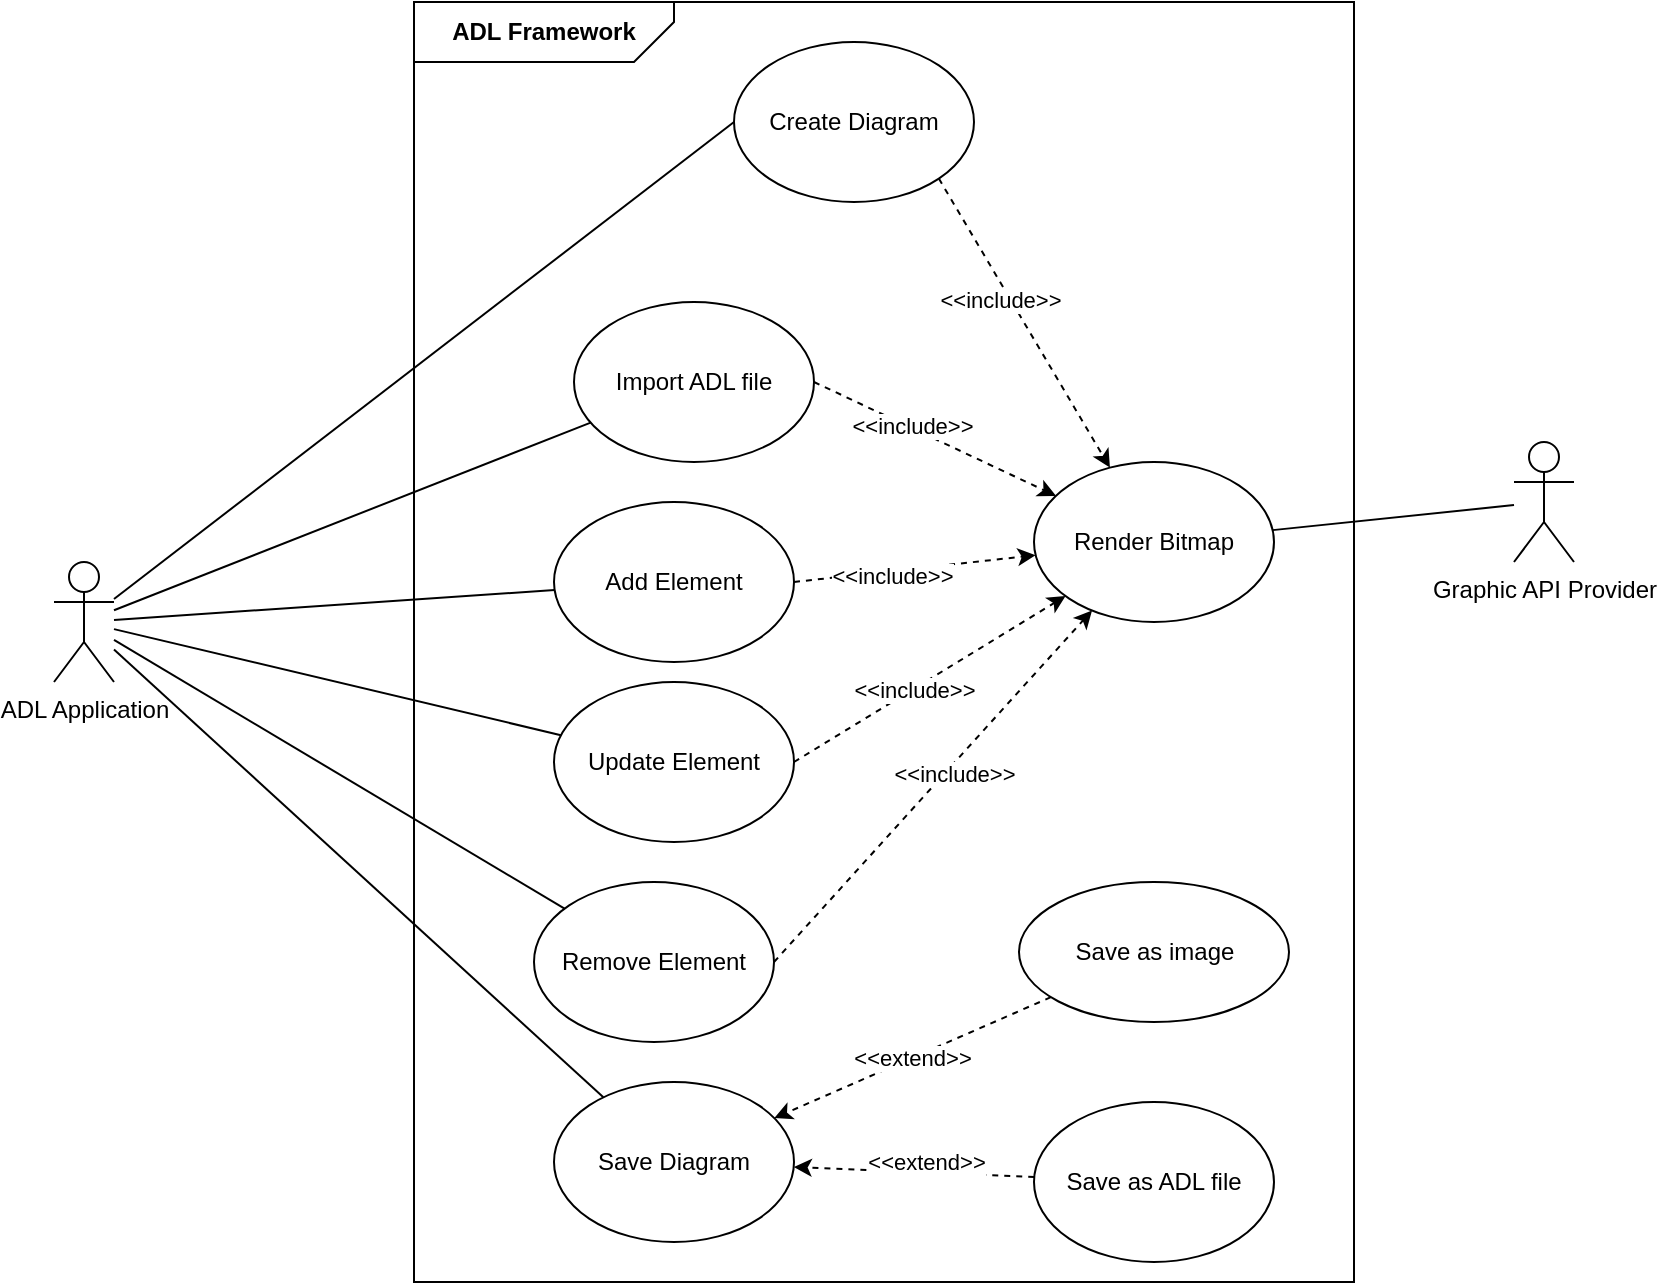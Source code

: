 <mxfile version="22.0.8" type="github">
  <diagram name="Page-1" id="hM2Tb8T6SO3iQup9zfMx">
    <mxGraphModel dx="465" dy="249" grid="1" gridSize="10" guides="1" tooltips="1" connect="1" arrows="1" fold="1" page="1" pageScale="1" pageWidth="850" pageHeight="1100" math="0" shadow="0">
      <root>
        <mxCell id="0" />
        <mxCell id="1" parent="0" />
        <mxCell id="1Z0ZRMDUT-z7xgSQbaVN-9" value="" style="rounded=0;whiteSpace=wrap;html=1;" parent="1" vertex="1">
          <mxGeometry x="260" y="80" width="470" height="640" as="geometry" />
        </mxCell>
        <mxCell id="1Z0ZRMDUT-z7xgSQbaVN-21" style="rounded=0;orthogonalLoop=1;jettySize=auto;html=1;entryX=0;entryY=0.5;entryDx=0;entryDy=0;endArrow=none;endFill=0;" parent="1" source="1Z0ZRMDUT-z7xgSQbaVN-1" target="1Z0ZRMDUT-z7xgSQbaVN-11" edge="1">
          <mxGeometry relative="1" as="geometry" />
        </mxCell>
        <mxCell id="1Z0ZRMDUT-z7xgSQbaVN-22" style="rounded=0;orthogonalLoop=1;jettySize=auto;html=1;strokeColor=default;endArrow=none;endFill=0;" parent="1" source="1Z0ZRMDUT-z7xgSQbaVN-1" target="1Z0ZRMDUT-z7xgSQbaVN-13" edge="1">
          <mxGeometry relative="1" as="geometry">
            <mxPoint x="180" y="280" as="sourcePoint" />
          </mxGeometry>
        </mxCell>
        <mxCell id="1Z0ZRMDUT-z7xgSQbaVN-23" style="rounded=0;orthogonalLoop=1;jettySize=auto;html=1;endArrow=none;endFill=0;" parent="1" source="1Z0ZRMDUT-z7xgSQbaVN-1" target="1Z0ZRMDUT-z7xgSQbaVN-14" edge="1">
          <mxGeometry relative="1" as="geometry" />
        </mxCell>
        <mxCell id="1Z0ZRMDUT-z7xgSQbaVN-24" style="rounded=0;orthogonalLoop=1;jettySize=auto;html=1;endArrow=none;endFill=0;" parent="1" source="1Z0ZRMDUT-z7xgSQbaVN-1" target="1Z0ZRMDUT-z7xgSQbaVN-16" edge="1">
          <mxGeometry relative="1" as="geometry" />
        </mxCell>
        <mxCell id="1Z0ZRMDUT-z7xgSQbaVN-25" style="rounded=0;orthogonalLoop=1;jettySize=auto;html=1;endArrow=none;endFill=0;" parent="1" source="1Z0ZRMDUT-z7xgSQbaVN-1" target="1Z0ZRMDUT-z7xgSQbaVN-15" edge="1">
          <mxGeometry relative="1" as="geometry" />
        </mxCell>
        <mxCell id="6LsE3a5FwPE7Th-NzjaC-1" style="rounded=0;orthogonalLoop=1;jettySize=auto;html=1;endArrow=none;endFill=0;" parent="1" source="1Z0ZRMDUT-z7xgSQbaVN-1" target="1Z0ZRMDUT-z7xgSQbaVN-19" edge="1">
          <mxGeometry relative="1" as="geometry" />
        </mxCell>
        <mxCell id="1Z0ZRMDUT-z7xgSQbaVN-1" value="ADL Application" style="shape=umlActor;verticalLabelPosition=bottom;verticalAlign=top;html=1;" parent="1" vertex="1">
          <mxGeometry x="80" y="360" width="30" height="60" as="geometry" />
        </mxCell>
        <mxCell id="1Z0ZRMDUT-z7xgSQbaVN-10" value="&lt;b&gt;ADL Framework&lt;/b&gt;" style="shape=card;whiteSpace=wrap;html=1;rotation=90;flipV=0;flipH=1;horizontal=0;size=20;" parent="1" vertex="1">
          <mxGeometry x="310" y="30" width="30" height="130" as="geometry" />
        </mxCell>
        <mxCell id="6LsE3a5FwPE7Th-NzjaC-2" style="rounded=0;orthogonalLoop=1;jettySize=auto;html=1;exitX=1;exitY=1;exitDx=0;exitDy=0;dashed=1;" parent="1" source="1Z0ZRMDUT-z7xgSQbaVN-11" target="c8sIItfZOemtkeyXoI29-8" edge="1">
          <mxGeometry relative="1" as="geometry" />
        </mxCell>
        <mxCell id="6LsE3a5FwPE7Th-NzjaC-5" value="&amp;lt;&amp;lt;include&amp;gt;&amp;gt;" style="edgeLabel;html=1;align=center;verticalAlign=middle;resizable=0;points=[];" parent="6LsE3a5FwPE7Th-NzjaC-2" vertex="1" connectable="0">
          <mxGeometry x="-0.196" y="-5" relative="1" as="geometry">
            <mxPoint as="offset" />
          </mxGeometry>
        </mxCell>
        <mxCell id="1Z0ZRMDUT-z7xgSQbaVN-11" value="Create Diagram" style="ellipse;whiteSpace=wrap;html=1;" parent="1" vertex="1">
          <mxGeometry x="420" y="100" width="120" height="80" as="geometry" />
        </mxCell>
        <mxCell id="6LsE3a5FwPE7Th-NzjaC-3" style="rounded=0;orthogonalLoop=1;jettySize=auto;html=1;exitX=1;exitY=0.5;exitDx=0;exitDy=0;dashed=1;" parent="1" source="1Z0ZRMDUT-z7xgSQbaVN-13" target="c8sIItfZOemtkeyXoI29-8" edge="1">
          <mxGeometry relative="1" as="geometry" />
        </mxCell>
        <mxCell id="6LsE3a5FwPE7Th-NzjaC-8" value="&amp;lt;&amp;lt;include&amp;gt;&amp;gt;" style="edgeLabel;html=1;align=center;verticalAlign=middle;resizable=0;points=[];" parent="6LsE3a5FwPE7Th-NzjaC-3" vertex="1" connectable="0">
          <mxGeometry x="-0.208" y="1" relative="1" as="geometry">
            <mxPoint as="offset" />
          </mxGeometry>
        </mxCell>
        <mxCell id="1Z0ZRMDUT-z7xgSQbaVN-13" value="Import ADL file" style="ellipse;whiteSpace=wrap;html=1;" parent="1" vertex="1">
          <mxGeometry x="340" y="230" width="120" height="80" as="geometry" />
        </mxCell>
        <mxCell id="6LsE3a5FwPE7Th-NzjaC-4" style="rounded=0;orthogonalLoop=1;jettySize=auto;html=1;exitX=1;exitY=0.5;exitDx=0;exitDy=0;dashed=1;" parent="1" source="1Z0ZRMDUT-z7xgSQbaVN-14" target="c8sIItfZOemtkeyXoI29-8" edge="1">
          <mxGeometry relative="1" as="geometry" />
        </mxCell>
        <mxCell id="6LsE3a5FwPE7Th-NzjaC-9" value="&amp;lt;&amp;lt;include&amp;gt;&amp;gt;" style="edgeLabel;html=1;align=center;verticalAlign=middle;resizable=0;points=[];" parent="6LsE3a5FwPE7Th-NzjaC-4" vertex="1" connectable="0">
          <mxGeometry x="-0.202" y="-2" relative="1" as="geometry">
            <mxPoint as="offset" />
          </mxGeometry>
        </mxCell>
        <mxCell id="1Z0ZRMDUT-z7xgSQbaVN-14" value="Add Element" style="ellipse;whiteSpace=wrap;html=1;" parent="1" vertex="1">
          <mxGeometry x="330" y="330" width="120" height="80" as="geometry" />
        </mxCell>
        <mxCell id="1Z0ZRMDUT-z7xgSQbaVN-15" value="Save Diagram" style="ellipse;whiteSpace=wrap;html=1;" parent="1" vertex="1">
          <mxGeometry x="330" y="620" width="120" height="80" as="geometry" />
        </mxCell>
        <mxCell id="6LsE3a5FwPE7Th-NzjaC-7" style="rounded=0;orthogonalLoop=1;jettySize=auto;html=1;exitX=1;exitY=0.5;exitDx=0;exitDy=0;dashed=1;" parent="1" source="1Z0ZRMDUT-z7xgSQbaVN-16" target="c8sIItfZOemtkeyXoI29-8" edge="1">
          <mxGeometry relative="1" as="geometry" />
        </mxCell>
        <mxCell id="6LsE3a5FwPE7Th-NzjaC-11" value="&amp;lt;&amp;lt;include&amp;gt;&amp;gt;" style="edgeLabel;html=1;align=center;verticalAlign=middle;resizable=0;points=[];" parent="6LsE3a5FwPE7Th-NzjaC-7" vertex="1" connectable="0">
          <mxGeometry x="0.092" y="-3" relative="1" as="geometry">
            <mxPoint x="1" as="offset" />
          </mxGeometry>
        </mxCell>
        <mxCell id="1Z0ZRMDUT-z7xgSQbaVN-16" value="Remove Element" style="ellipse;whiteSpace=wrap;html=1;" parent="1" vertex="1">
          <mxGeometry x="320" y="520" width="120" height="80" as="geometry" />
        </mxCell>
        <mxCell id="6LsE3a5FwPE7Th-NzjaC-6" style="rounded=0;orthogonalLoop=1;jettySize=auto;html=1;exitX=1;exitY=0.5;exitDx=0;exitDy=0;dashed=1;" parent="1" source="1Z0ZRMDUT-z7xgSQbaVN-19" target="c8sIItfZOemtkeyXoI29-8" edge="1">
          <mxGeometry relative="1" as="geometry" />
        </mxCell>
        <mxCell id="6LsE3a5FwPE7Th-NzjaC-10" value="&amp;lt;&amp;lt;include&amp;gt;&amp;gt;" style="edgeLabel;html=1;align=center;verticalAlign=middle;resizable=0;points=[];" parent="6LsE3a5FwPE7Th-NzjaC-6" vertex="1" connectable="0">
          <mxGeometry x="-0.123" relative="1" as="geometry">
            <mxPoint as="offset" />
          </mxGeometry>
        </mxCell>
        <mxCell id="1Z0ZRMDUT-z7xgSQbaVN-19" value="Update Element" style="ellipse;whiteSpace=wrap;html=1;" parent="1" vertex="1">
          <mxGeometry x="330" y="420" width="120" height="80" as="geometry" />
        </mxCell>
        <mxCell id="c8sIItfZOemtkeyXoI29-4" style="rounded=0;orthogonalLoop=1;jettySize=auto;html=1;dashed=1;" parent="1" source="c8sIItfZOemtkeyXoI29-1" target="1Z0ZRMDUT-z7xgSQbaVN-15" edge="1">
          <mxGeometry relative="1" as="geometry" />
        </mxCell>
        <mxCell id="c8sIItfZOemtkeyXoI29-6" value="&amp;lt;&amp;lt;extend&amp;gt;&amp;gt;" style="edgeLabel;html=1;align=center;verticalAlign=middle;resizable=0;points=[];" parent="c8sIItfZOemtkeyXoI29-4" connectable="0" vertex="1">
          <mxGeometry x="-0.098" y="-5" relative="1" as="geometry">
            <mxPoint as="offset" />
          </mxGeometry>
        </mxCell>
        <mxCell id="c8sIItfZOemtkeyXoI29-1" value="Save as ADL file" style="ellipse;whiteSpace=wrap;html=1;" parent="1" vertex="1">
          <mxGeometry x="570" y="630" width="120" height="80" as="geometry" />
        </mxCell>
        <mxCell id="c8sIItfZOemtkeyXoI29-5" value="&amp;lt;&amp;lt;extend&amp;gt;&amp;gt;" style="rounded=0;orthogonalLoop=1;jettySize=auto;html=1;dashed=1;" parent="1" source="c8sIItfZOemtkeyXoI29-2" target="1Z0ZRMDUT-z7xgSQbaVN-15" edge="1">
          <mxGeometry x="-0.0" relative="1" as="geometry">
            <mxPoint as="offset" />
          </mxGeometry>
        </mxCell>
        <mxCell id="c8sIItfZOemtkeyXoI29-2" value="Save as image" style="ellipse;whiteSpace=wrap;html=1;" parent="1" vertex="1">
          <mxGeometry x="562.5" y="520" width="135" height="70" as="geometry" />
        </mxCell>
        <mxCell id="c8sIItfZOemtkeyXoI29-10" style="rounded=0;orthogonalLoop=1;jettySize=auto;html=1;endArrow=none;endFill=0;" parent="1" source="c8sIItfZOemtkeyXoI29-8" target="c8sIItfZOemtkeyXoI29-9" edge="1">
          <mxGeometry relative="1" as="geometry" />
        </mxCell>
        <mxCell id="c8sIItfZOemtkeyXoI29-8" value="Render Bitmap" style="ellipse;whiteSpace=wrap;html=1;" parent="1" vertex="1">
          <mxGeometry x="570" y="310" width="120" height="80" as="geometry" />
        </mxCell>
        <mxCell id="c8sIItfZOemtkeyXoI29-9" value="Graphic API Provider" style="shape=umlActor;verticalLabelPosition=bottom;verticalAlign=top;html=1;outlineConnect=0;" parent="1" vertex="1">
          <mxGeometry x="810" y="300" width="30" height="60" as="geometry" />
        </mxCell>
      </root>
    </mxGraphModel>
  </diagram>
</mxfile>
